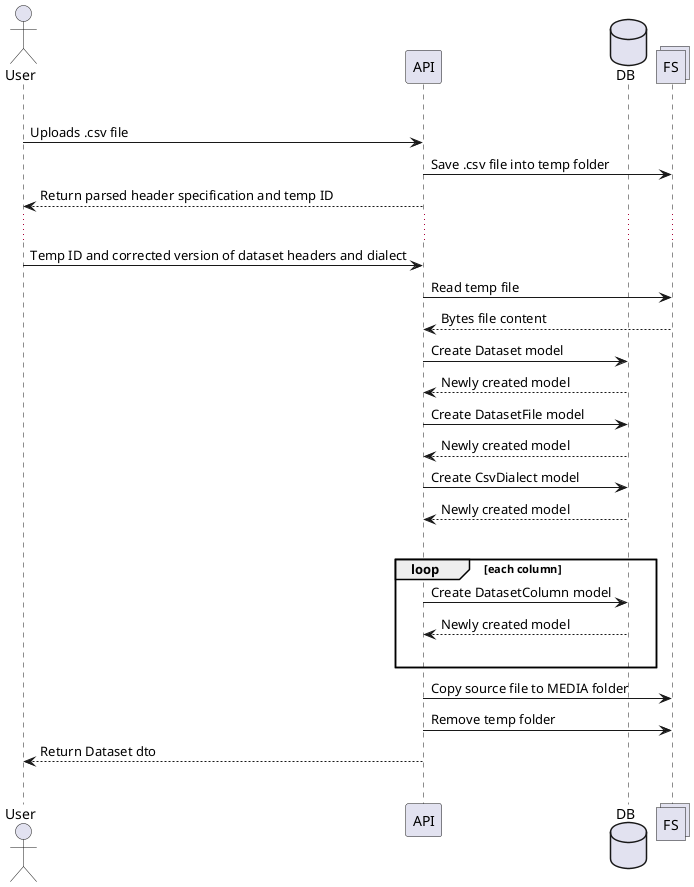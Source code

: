 @startuml
actor User
participant API
database DB
collections FS
|||
User -> API: Uploads .csv file
API -> FS: Save .csv file into temp folder
API --> User: Return parsed header specification and temp ID
...
User -> API: Temp ID and corrected version of dataset headers and dialect
API -> FS: Read temp file
FS --> API: Bytes file content
API -> DB: Create Dataset model
DB --> API: Newly created model
API -> DB: Create DatasetFile model
DB --> API: Newly created model
API -> DB: Create CsvDialect model
DB --> API: Newly created model
|||
loop each column
    API -> DB: Create DatasetColumn model
    DB --> API: Newly created model
    |||
end
API -> FS: Copy source file to MEDIA folder
API -> FS: Remove temp folder
API --> User: Return Dataset dto
|||
@enduml
